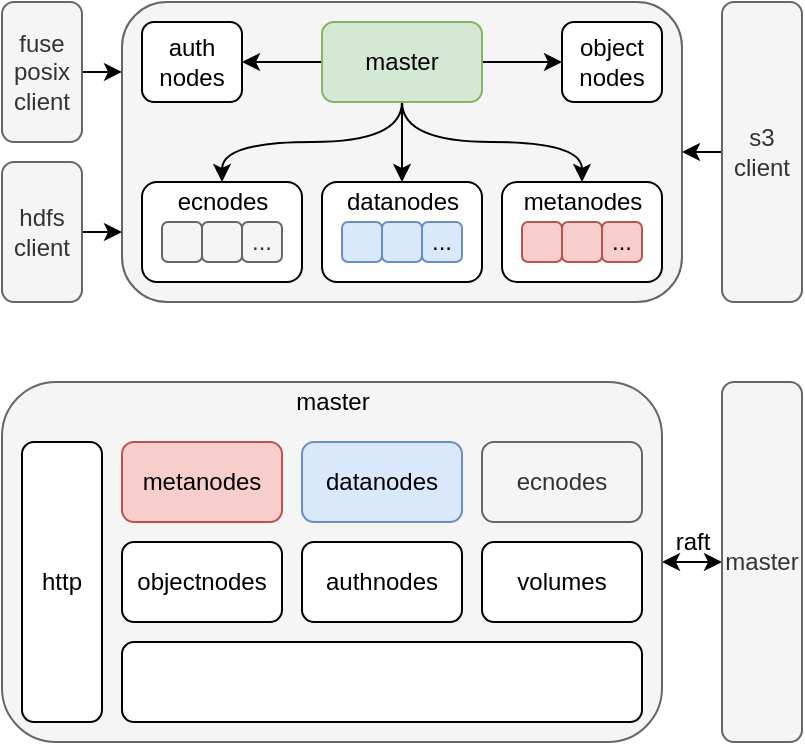 <mxfile version="18.0.4" type="github">
  <diagram id="KYt3-omduEFtMOn35YfT" name="arch">
    <mxGraphModel dx="701" dy="479" grid="1" gridSize="10" guides="1" tooltips="1" connect="1" arrows="1" fold="1" page="1" pageScale="1" pageWidth="827" pageHeight="1169" math="0" shadow="0">
      <root>
        <mxCell id="0" />
        <mxCell id="1" parent="0" />
        <mxCell id="PD6o3sTZC4K9WG0XPXKC-21" value="" style="rounded=1;whiteSpace=wrap;html=1;fillColor=#f5f5f5;fontColor=#333333;strokeColor=#666666;" vertex="1" parent="1">
          <mxGeometry x="70" y="70" width="280" height="150" as="geometry" />
        </mxCell>
        <mxCell id="PD6o3sTZC4K9WG0XPXKC-5" style="edgeStyle=orthogonalEdgeStyle;rounded=0;orthogonalLoop=1;jettySize=auto;html=1;curved=1;exitX=0.5;exitY=1;exitDx=0;exitDy=0;entryX=0.5;entryY=0;entryDx=0;entryDy=0;" edge="1" parent="1" source="PD6o3sTZC4K9WG0XPXKC-1" target="PD6o3sTZC4K9WG0XPXKC-3">
          <mxGeometry relative="1" as="geometry" />
        </mxCell>
        <mxCell id="PD6o3sTZC4K9WG0XPXKC-6" style="edgeStyle=orthogonalEdgeStyle;curved=1;rounded=0;orthogonalLoop=1;jettySize=auto;html=1;entryX=0.5;entryY=0;entryDx=0;entryDy=0;exitX=0.5;exitY=1;exitDx=0;exitDy=0;" edge="1" parent="1" source="PD6o3sTZC4K9WG0XPXKC-1" target="PD6o3sTZC4K9WG0XPXKC-2">
          <mxGeometry relative="1" as="geometry" />
        </mxCell>
        <mxCell id="PD6o3sTZC4K9WG0XPXKC-7" style="edgeStyle=orthogonalEdgeStyle;curved=1;rounded=0;orthogonalLoop=1;jettySize=auto;html=1;entryX=0.5;entryY=0;entryDx=0;entryDy=0;exitX=0.5;exitY=1;exitDx=0;exitDy=0;" edge="1" parent="1" source="PD6o3sTZC4K9WG0XPXKC-1" target="PD6o3sTZC4K9WG0XPXKC-4">
          <mxGeometry relative="1" as="geometry">
            <mxPoint x="210" y="120" as="sourcePoint" />
          </mxGeometry>
        </mxCell>
        <mxCell id="PD6o3sTZC4K9WG0XPXKC-23" value="" style="edgeStyle=orthogonalEdgeStyle;curved=1;rounded=0;orthogonalLoop=1;jettySize=auto;html=1;" edge="1" parent="1" source="PD6o3sTZC4K9WG0XPXKC-1" target="PD6o3sTZC4K9WG0XPXKC-22">
          <mxGeometry relative="1" as="geometry" />
        </mxCell>
        <mxCell id="PD6o3sTZC4K9WG0XPXKC-25" value="" style="edgeStyle=orthogonalEdgeStyle;curved=1;rounded=0;orthogonalLoop=1;jettySize=auto;html=1;" edge="1" parent="1" source="PD6o3sTZC4K9WG0XPXKC-1" target="PD6o3sTZC4K9WG0XPXKC-24">
          <mxGeometry relative="1" as="geometry" />
        </mxCell>
        <mxCell id="PD6o3sTZC4K9WG0XPXKC-1" value="master" style="rounded=1;whiteSpace=wrap;html=1;fillColor=#d5e8d4;strokeColor=#82b366;" vertex="1" parent="1">
          <mxGeometry x="170" y="80" width="80" height="40" as="geometry" />
        </mxCell>
        <mxCell id="PD6o3sTZC4K9WG0XPXKC-2" value="" style="rounded=1;whiteSpace=wrap;html=1;" vertex="1" parent="1">
          <mxGeometry x="260" y="160" width="80" height="50" as="geometry" />
        </mxCell>
        <mxCell id="PD6o3sTZC4K9WG0XPXKC-3" value="" style="rounded=1;whiteSpace=wrap;html=1;" vertex="1" parent="1">
          <mxGeometry x="170" y="160" width="80" height="50" as="geometry" />
        </mxCell>
        <mxCell id="PD6o3sTZC4K9WG0XPXKC-4" value="" style="rounded=1;whiteSpace=wrap;html=1;" vertex="1" parent="1">
          <mxGeometry x="80" y="160" width="80" height="50" as="geometry" />
        </mxCell>
        <mxCell id="PD6o3sTZC4K9WG0XPXKC-8" value="" style="rounded=1;whiteSpace=wrap;html=1;fillColor=#f5f5f5;fontColor=#333333;strokeColor=#666666;" vertex="1" parent="1">
          <mxGeometry x="90" y="180" width="20" height="20" as="geometry" />
        </mxCell>
        <mxCell id="PD6o3sTZC4K9WG0XPXKC-9" value="ecnodes" style="text;html=1;align=center;verticalAlign=middle;resizable=0;points=[];autosize=1;strokeColor=none;fillColor=none;" vertex="1" parent="1">
          <mxGeometry x="90" y="160" width="60" height="20" as="geometry" />
        </mxCell>
        <mxCell id="PD6o3sTZC4K9WG0XPXKC-11" value="" style="rounded=1;whiteSpace=wrap;html=1;fillColor=#f5f5f5;fontColor=#333333;strokeColor=#666666;" vertex="1" parent="1">
          <mxGeometry x="110" y="180" width="20" height="20" as="geometry" />
        </mxCell>
        <mxCell id="PD6o3sTZC4K9WG0XPXKC-12" value="..." style="rounded=1;whiteSpace=wrap;html=1;fillColor=#f5f5f5;fontColor=#333333;strokeColor=#666666;" vertex="1" parent="1">
          <mxGeometry x="130" y="180" width="20" height="20" as="geometry" />
        </mxCell>
        <mxCell id="PD6o3sTZC4K9WG0XPXKC-13" value="" style="rounded=1;whiteSpace=wrap;html=1;fillColor=#dae8fc;strokeColor=#6c8ebf;" vertex="1" parent="1">
          <mxGeometry x="180" y="180" width="20" height="20" as="geometry" />
        </mxCell>
        <mxCell id="PD6o3sTZC4K9WG0XPXKC-14" value="datanodes" style="text;html=1;align=center;verticalAlign=middle;resizable=0;points=[];autosize=1;strokeColor=none;fillColor=none;" vertex="1" parent="1">
          <mxGeometry x="175" y="160" width="70" height="20" as="geometry" />
        </mxCell>
        <mxCell id="PD6o3sTZC4K9WG0XPXKC-15" value="" style="rounded=1;whiteSpace=wrap;html=1;fillColor=#dae8fc;strokeColor=#6c8ebf;" vertex="1" parent="1">
          <mxGeometry x="200" y="180" width="20" height="20" as="geometry" />
        </mxCell>
        <mxCell id="PD6o3sTZC4K9WG0XPXKC-16" value="..." style="rounded=1;whiteSpace=wrap;html=1;fillColor=#dae8fc;strokeColor=#6c8ebf;" vertex="1" parent="1">
          <mxGeometry x="220" y="180" width="20" height="20" as="geometry" />
        </mxCell>
        <mxCell id="PD6o3sTZC4K9WG0XPXKC-17" value="metanodes" style="text;html=1;align=center;verticalAlign=middle;resizable=0;points=[];autosize=1;strokeColor=none;fillColor=none;" vertex="1" parent="1">
          <mxGeometry x="265" y="160" width="70" height="20" as="geometry" />
        </mxCell>
        <mxCell id="PD6o3sTZC4K9WG0XPXKC-18" value="" style="rounded=1;whiteSpace=wrap;html=1;fillColor=#f8cecc;strokeColor=#b85450;" vertex="1" parent="1">
          <mxGeometry x="270" y="180" width="20" height="20" as="geometry" />
        </mxCell>
        <mxCell id="PD6o3sTZC4K9WG0XPXKC-19" value="..." style="rounded=1;whiteSpace=wrap;html=1;fillColor=#f8cecc;strokeColor=#b85450;" vertex="1" parent="1">
          <mxGeometry x="310" y="180" width="20" height="20" as="geometry" />
        </mxCell>
        <mxCell id="PD6o3sTZC4K9WG0XPXKC-20" value="" style="rounded=1;whiteSpace=wrap;html=1;fillColor=#f8cecc;strokeColor=#b85450;" vertex="1" parent="1">
          <mxGeometry x="290" y="180" width="20" height="20" as="geometry" />
        </mxCell>
        <mxCell id="PD6o3sTZC4K9WG0XPXKC-22" value="object&lt;br&gt;nodes" style="rounded=1;whiteSpace=wrap;html=1;" vertex="1" parent="1">
          <mxGeometry x="290" y="80" width="50" height="40" as="geometry" />
        </mxCell>
        <mxCell id="PD6o3sTZC4K9WG0XPXKC-24" value="auth&lt;br&gt;nodes" style="rounded=1;whiteSpace=wrap;html=1;" vertex="1" parent="1">
          <mxGeometry x="80" y="80" width="50" height="40" as="geometry" />
        </mxCell>
        <mxCell id="PD6o3sTZC4K9WG0XPXKC-27" value="" style="edgeStyle=orthogonalEdgeStyle;curved=1;rounded=0;orthogonalLoop=1;jettySize=auto;html=1;" edge="1" parent="1" source="PD6o3sTZC4K9WG0XPXKC-26">
          <mxGeometry relative="1" as="geometry">
            <mxPoint x="350" y="145" as="targetPoint" />
          </mxGeometry>
        </mxCell>
        <mxCell id="PD6o3sTZC4K9WG0XPXKC-26" value="s3&lt;br&gt;client" style="rounded=1;whiteSpace=wrap;html=1;fillColor=#f5f5f5;fontColor=#333333;strokeColor=#666666;" vertex="1" parent="1">
          <mxGeometry x="370" y="70" width="40" height="150" as="geometry" />
        </mxCell>
        <mxCell id="PD6o3sTZC4K9WG0XPXKC-32" style="edgeStyle=orthogonalEdgeStyle;curved=1;rounded=0;orthogonalLoop=1;jettySize=auto;html=1;entryX=0;entryY=0.233;entryDx=0;entryDy=0;entryPerimeter=0;" edge="1" parent="1" source="PD6o3sTZC4K9WG0XPXKC-28" target="PD6o3sTZC4K9WG0XPXKC-21">
          <mxGeometry relative="1" as="geometry" />
        </mxCell>
        <mxCell id="PD6o3sTZC4K9WG0XPXKC-28" value="fuse&lt;br&gt;posix&lt;br&gt;client" style="rounded=1;whiteSpace=wrap;html=1;fillColor=#f5f5f5;fontColor=#333333;strokeColor=#666666;" vertex="1" parent="1">
          <mxGeometry x="10" y="70" width="40" height="70" as="geometry" />
        </mxCell>
        <mxCell id="PD6o3sTZC4K9WG0XPXKC-31" style="edgeStyle=orthogonalEdgeStyle;curved=1;rounded=0;orthogonalLoop=1;jettySize=auto;html=1;entryX=0;entryY=0.767;entryDx=0;entryDy=0;entryPerimeter=0;" edge="1" parent="1" source="PD6o3sTZC4K9WG0XPXKC-29" target="PD6o3sTZC4K9WG0XPXKC-21">
          <mxGeometry relative="1" as="geometry" />
        </mxCell>
        <mxCell id="PD6o3sTZC4K9WG0XPXKC-29" value="hdfs&lt;br&gt;client" style="rounded=1;whiteSpace=wrap;html=1;fillColor=#f5f5f5;fontColor=#333333;strokeColor=#666666;" vertex="1" parent="1">
          <mxGeometry x="10" y="150" width="40" height="70" as="geometry" />
        </mxCell>
        <mxCell id="PD6o3sTZC4K9WG0XPXKC-46" value="" style="edgeStyle=orthogonalEdgeStyle;curved=1;rounded=0;orthogonalLoop=1;jettySize=auto;html=1;startArrow=classic;startFill=1;" edge="1" parent="1" source="PD6o3sTZC4K9WG0XPXKC-33" target="PD6o3sTZC4K9WG0XPXKC-45">
          <mxGeometry relative="1" as="geometry" />
        </mxCell>
        <mxCell id="PD6o3sTZC4K9WG0XPXKC-33" value="" style="rounded=1;whiteSpace=wrap;html=1;fillColor=#f5f5f5;strokeColor=#666666;fontColor=#333333;" vertex="1" parent="1">
          <mxGeometry x="10" y="260" width="330" height="180" as="geometry" />
        </mxCell>
        <mxCell id="PD6o3sTZC4K9WG0XPXKC-34" value="http" style="rounded=1;whiteSpace=wrap;html=1;" vertex="1" parent="1">
          <mxGeometry x="20" y="290" width="40" height="140" as="geometry" />
        </mxCell>
        <mxCell id="PD6o3sTZC4K9WG0XPXKC-35" value="metanodes" style="rounded=1;whiteSpace=wrap;html=1;fillColor=#f8cecc;strokeColor=#b85450;" vertex="1" parent="1">
          <mxGeometry x="70" y="290" width="80" height="40" as="geometry" />
        </mxCell>
        <mxCell id="PD6o3sTZC4K9WG0XPXKC-36" value="objectnodes" style="rounded=1;whiteSpace=wrap;html=1;" vertex="1" parent="1">
          <mxGeometry x="70" y="340" width="80" height="40" as="geometry" />
        </mxCell>
        <mxCell id="PD6o3sTZC4K9WG0XPXKC-37" value="authnodes" style="rounded=1;whiteSpace=wrap;html=1;" vertex="1" parent="1">
          <mxGeometry x="160" y="340" width="80" height="40" as="geometry" />
        </mxCell>
        <mxCell id="PD6o3sTZC4K9WG0XPXKC-38" value="datanodes" style="rounded=1;whiteSpace=wrap;html=1;fillColor=#dae8fc;strokeColor=#6c8ebf;" vertex="1" parent="1">
          <mxGeometry x="160" y="290" width="80" height="40" as="geometry" />
        </mxCell>
        <mxCell id="PD6o3sTZC4K9WG0XPXKC-39" value="ecnodes" style="rounded=1;whiteSpace=wrap;html=1;fillColor=#f5f5f5;fontColor=#333333;strokeColor=#666666;" vertex="1" parent="1">
          <mxGeometry x="250" y="290" width="80" height="40" as="geometry" />
        </mxCell>
        <mxCell id="PD6o3sTZC4K9WG0XPXKC-40" value="master" style="text;html=1;align=center;verticalAlign=middle;resizable=0;points=[];autosize=1;strokeColor=none;fillColor=none;" vertex="1" parent="1">
          <mxGeometry x="150" y="260" width="50" height="20" as="geometry" />
        </mxCell>
        <mxCell id="PD6o3sTZC4K9WG0XPXKC-41" value="volumes" style="rounded=1;whiteSpace=wrap;html=1;" vertex="1" parent="1">
          <mxGeometry x="250" y="340" width="80" height="40" as="geometry" />
        </mxCell>
        <mxCell id="PD6o3sTZC4K9WG0XPXKC-43" value="" style="rounded=1;whiteSpace=wrap;html=1;" vertex="1" parent="1">
          <mxGeometry x="70" y="390" width="260" height="40" as="geometry" />
        </mxCell>
        <mxCell id="PD6o3sTZC4K9WG0XPXKC-44" value="" style="shape=image;verticalLabelPosition=bottom;labelBackgroundColor=default;verticalAlign=top;aspect=fixed;imageAspect=0;image=https://dbdb.io/media/logos/rocksdb.png;" vertex="1" parent="1">
          <mxGeometry x="140.91" y="395" width="118.19" height="30" as="geometry" />
        </mxCell>
        <mxCell id="PD6o3sTZC4K9WG0XPXKC-45" value="master" style="rounded=1;whiteSpace=wrap;html=1;fillColor=#f5f5f5;strokeColor=#666666;fontColor=#333333;" vertex="1" parent="1">
          <mxGeometry x="370" y="260" width="40" height="180" as="geometry" />
        </mxCell>
        <mxCell id="PD6o3sTZC4K9WG0XPXKC-47" value="raft" style="text;html=1;align=center;verticalAlign=middle;resizable=0;points=[];autosize=1;strokeColor=none;fillColor=none;" vertex="1" parent="1">
          <mxGeometry x="340" y="330" width="30" height="20" as="geometry" />
        </mxCell>
      </root>
    </mxGraphModel>
  </diagram>
</mxfile>
